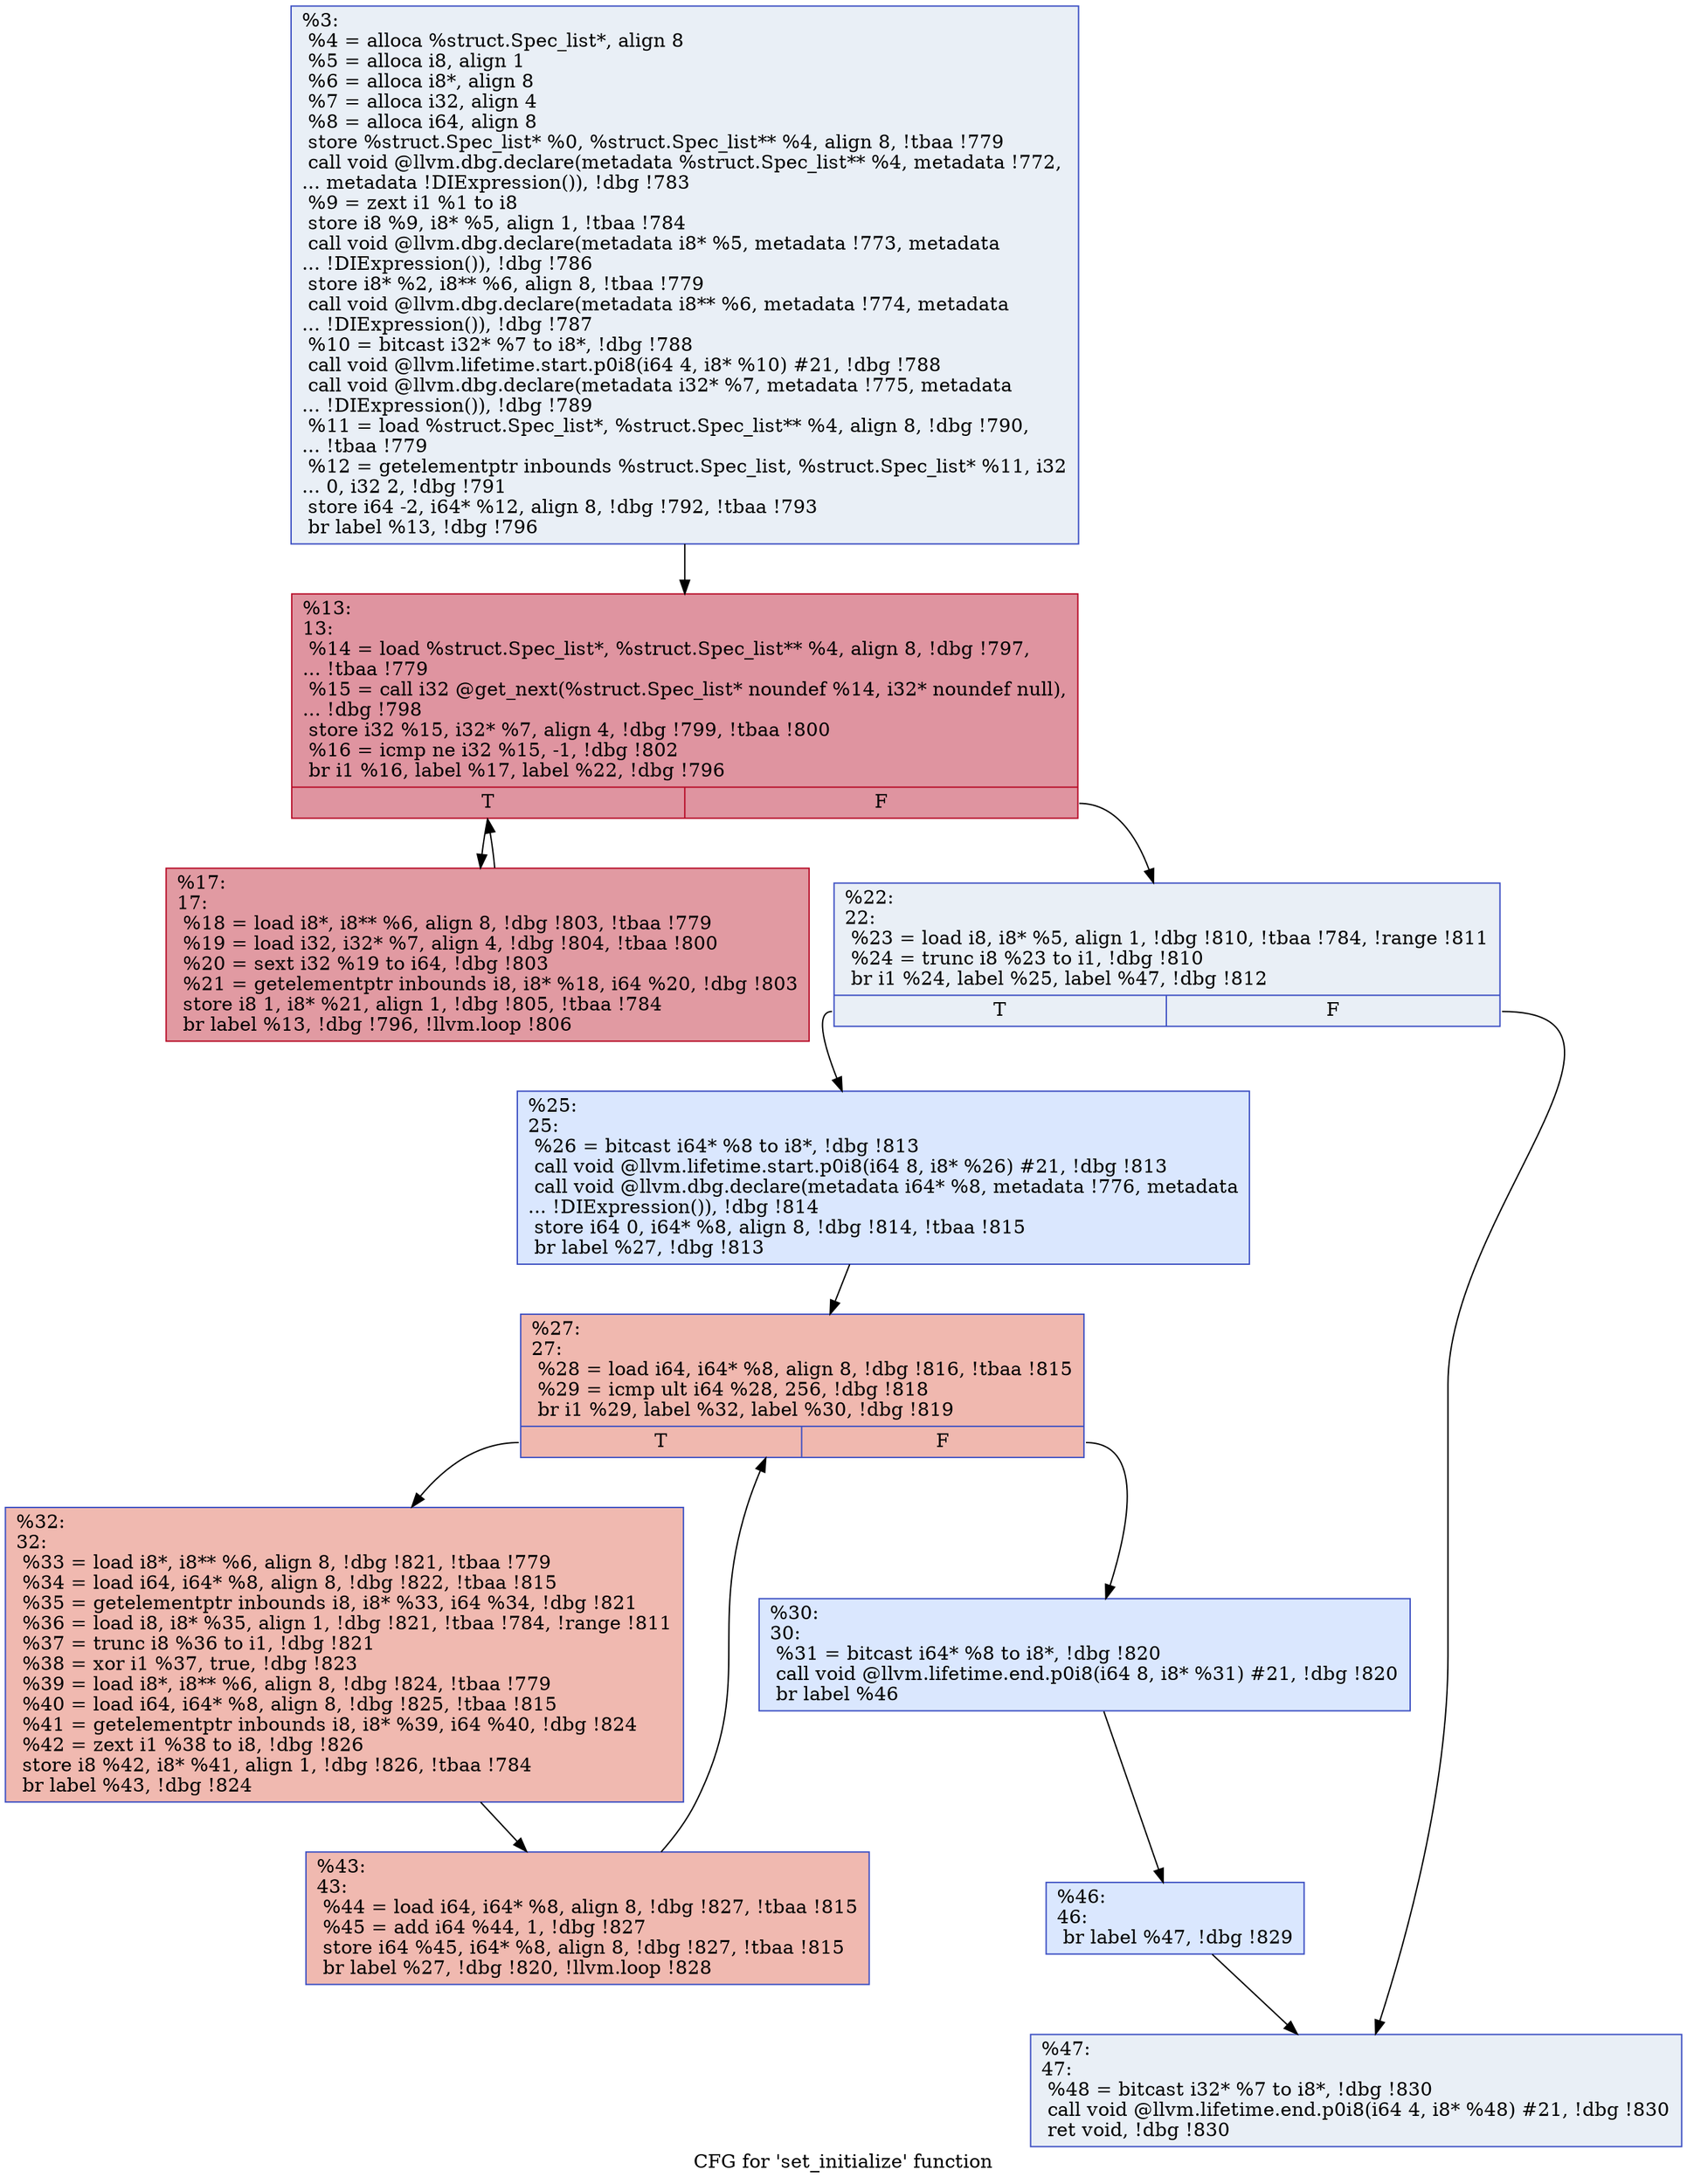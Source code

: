 digraph "CFG for 'set_initialize' function" {
	label="CFG for 'set_initialize' function";

	Node0x10f2f60 [shape=record,color="#3d50c3ff", style=filled, fillcolor="#cedaeb70",label="{%3:\l  %4 = alloca %struct.Spec_list*, align 8\l  %5 = alloca i8, align 1\l  %6 = alloca i8*, align 8\l  %7 = alloca i32, align 4\l  %8 = alloca i64, align 8\l  store %struct.Spec_list* %0, %struct.Spec_list** %4, align 8, !tbaa !779\l  call void @llvm.dbg.declare(metadata %struct.Spec_list** %4, metadata !772,\l... metadata !DIExpression()), !dbg !783\l  %9 = zext i1 %1 to i8\l  store i8 %9, i8* %5, align 1, !tbaa !784\l  call void @llvm.dbg.declare(metadata i8* %5, metadata !773, metadata\l... !DIExpression()), !dbg !786\l  store i8* %2, i8** %6, align 8, !tbaa !779\l  call void @llvm.dbg.declare(metadata i8** %6, metadata !774, metadata\l... !DIExpression()), !dbg !787\l  %10 = bitcast i32* %7 to i8*, !dbg !788\l  call void @llvm.lifetime.start.p0i8(i64 4, i8* %10) #21, !dbg !788\l  call void @llvm.dbg.declare(metadata i32* %7, metadata !775, metadata\l... !DIExpression()), !dbg !789\l  %11 = load %struct.Spec_list*, %struct.Spec_list** %4, align 8, !dbg !790,\l... !tbaa !779\l  %12 = getelementptr inbounds %struct.Spec_list, %struct.Spec_list* %11, i32\l... 0, i32 2, !dbg !791\l  store i64 -2, i64* %12, align 8, !dbg !792, !tbaa !793\l  br label %13, !dbg !796\l}"];
	Node0x10f2f60 -> Node0x10f3190;
	Node0x10f3190 [shape=record,color="#b70d28ff", style=filled, fillcolor="#b70d2870",label="{%13:\l13:                                               \l  %14 = load %struct.Spec_list*, %struct.Spec_list** %4, align 8, !dbg !797,\l... !tbaa !779\l  %15 = call i32 @get_next(%struct.Spec_list* noundef %14, i32* noundef null),\l... !dbg !798\l  store i32 %15, i32* %7, align 4, !dbg !799, !tbaa !800\l  %16 = icmp ne i32 %15, -1, !dbg !802\l  br i1 %16, label %17, label %22, !dbg !796\l|{<s0>T|<s1>F}}"];
	Node0x10f3190:s0 -> Node0x10f31e0;
	Node0x10f3190:s1 -> Node0x10f3230;
	Node0x10f31e0 [shape=record,color="#b70d28ff", style=filled, fillcolor="#bb1b2c70",label="{%17:\l17:                                               \l  %18 = load i8*, i8** %6, align 8, !dbg !803, !tbaa !779\l  %19 = load i32, i32* %7, align 4, !dbg !804, !tbaa !800\l  %20 = sext i32 %19 to i64, !dbg !803\l  %21 = getelementptr inbounds i8, i8* %18, i64 %20, !dbg !803\l  store i8 1, i8* %21, align 1, !dbg !805, !tbaa !784\l  br label %13, !dbg !796, !llvm.loop !806\l}"];
	Node0x10f31e0 -> Node0x10f3190;
	Node0x10f3230 [shape=record,color="#3d50c3ff", style=filled, fillcolor="#cedaeb70",label="{%22:\l22:                                               \l  %23 = load i8, i8* %5, align 1, !dbg !810, !tbaa !784, !range !811\l  %24 = trunc i8 %23 to i1, !dbg !810\l  br i1 %24, label %25, label %47, !dbg !812\l|{<s0>T|<s1>F}}"];
	Node0x10f3230:s0 -> Node0x10f3280;
	Node0x10f3230:s1 -> Node0x10f3460;
	Node0x10f3280 [shape=record,color="#3d50c3ff", style=filled, fillcolor="#abc8fd70",label="{%25:\l25:                                               \l  %26 = bitcast i64* %8 to i8*, !dbg !813\l  call void @llvm.lifetime.start.p0i8(i64 8, i8* %26) #21, !dbg !813\l  call void @llvm.dbg.declare(metadata i64* %8, metadata !776, metadata\l... !DIExpression()), !dbg !814\l  store i64 0, i64* %8, align 8, !dbg !814, !tbaa !815\l  br label %27, !dbg !813\l}"];
	Node0x10f3280 -> Node0x10f32d0;
	Node0x10f32d0 [shape=record,color="#3d50c3ff", style=filled, fillcolor="#dc5d4a70",label="{%27:\l27:                                               \l  %28 = load i64, i64* %8, align 8, !dbg !816, !tbaa !815\l  %29 = icmp ult i64 %28, 256, !dbg !818\l  br i1 %29, label %32, label %30, !dbg !819\l|{<s0>T|<s1>F}}"];
	Node0x10f32d0:s0 -> Node0x10f3370;
	Node0x10f32d0:s1 -> Node0x10f3320;
	Node0x10f3320 [shape=record,color="#3d50c3ff", style=filled, fillcolor="#abc8fd70",label="{%30:\l30:                                               \l  %31 = bitcast i64* %8 to i8*, !dbg !820\l  call void @llvm.lifetime.end.p0i8(i64 8, i8* %31) #21, !dbg !820\l  br label %46\l}"];
	Node0x10f3320 -> Node0x10f3410;
	Node0x10f3370 [shape=record,color="#3d50c3ff", style=filled, fillcolor="#de614d70",label="{%32:\l32:                                               \l  %33 = load i8*, i8** %6, align 8, !dbg !821, !tbaa !779\l  %34 = load i64, i64* %8, align 8, !dbg !822, !tbaa !815\l  %35 = getelementptr inbounds i8, i8* %33, i64 %34, !dbg !821\l  %36 = load i8, i8* %35, align 1, !dbg !821, !tbaa !784, !range !811\l  %37 = trunc i8 %36 to i1, !dbg !821\l  %38 = xor i1 %37, true, !dbg !823\l  %39 = load i8*, i8** %6, align 8, !dbg !824, !tbaa !779\l  %40 = load i64, i64* %8, align 8, !dbg !825, !tbaa !815\l  %41 = getelementptr inbounds i8, i8* %39, i64 %40, !dbg !824\l  %42 = zext i1 %38 to i8, !dbg !826\l  store i8 %42, i8* %41, align 1, !dbg !826, !tbaa !784\l  br label %43, !dbg !824\l}"];
	Node0x10f3370 -> Node0x10f33c0;
	Node0x10f33c0 [shape=record,color="#3d50c3ff", style=filled, fillcolor="#de614d70",label="{%43:\l43:                                               \l  %44 = load i64, i64* %8, align 8, !dbg !827, !tbaa !815\l  %45 = add i64 %44, 1, !dbg !827\l  store i64 %45, i64* %8, align 8, !dbg !827, !tbaa !815\l  br label %27, !dbg !820, !llvm.loop !828\l}"];
	Node0x10f33c0 -> Node0x10f32d0;
	Node0x10f3410 [shape=record,color="#3d50c3ff", style=filled, fillcolor="#abc8fd70",label="{%46:\l46:                                               \l  br label %47, !dbg !829\l}"];
	Node0x10f3410 -> Node0x10f3460;
	Node0x10f3460 [shape=record,color="#3d50c3ff", style=filled, fillcolor="#cedaeb70",label="{%47:\l47:                                               \l  %48 = bitcast i32* %7 to i8*, !dbg !830\l  call void @llvm.lifetime.end.p0i8(i64 4, i8* %48) #21, !dbg !830\l  ret void, !dbg !830\l}"];
}
